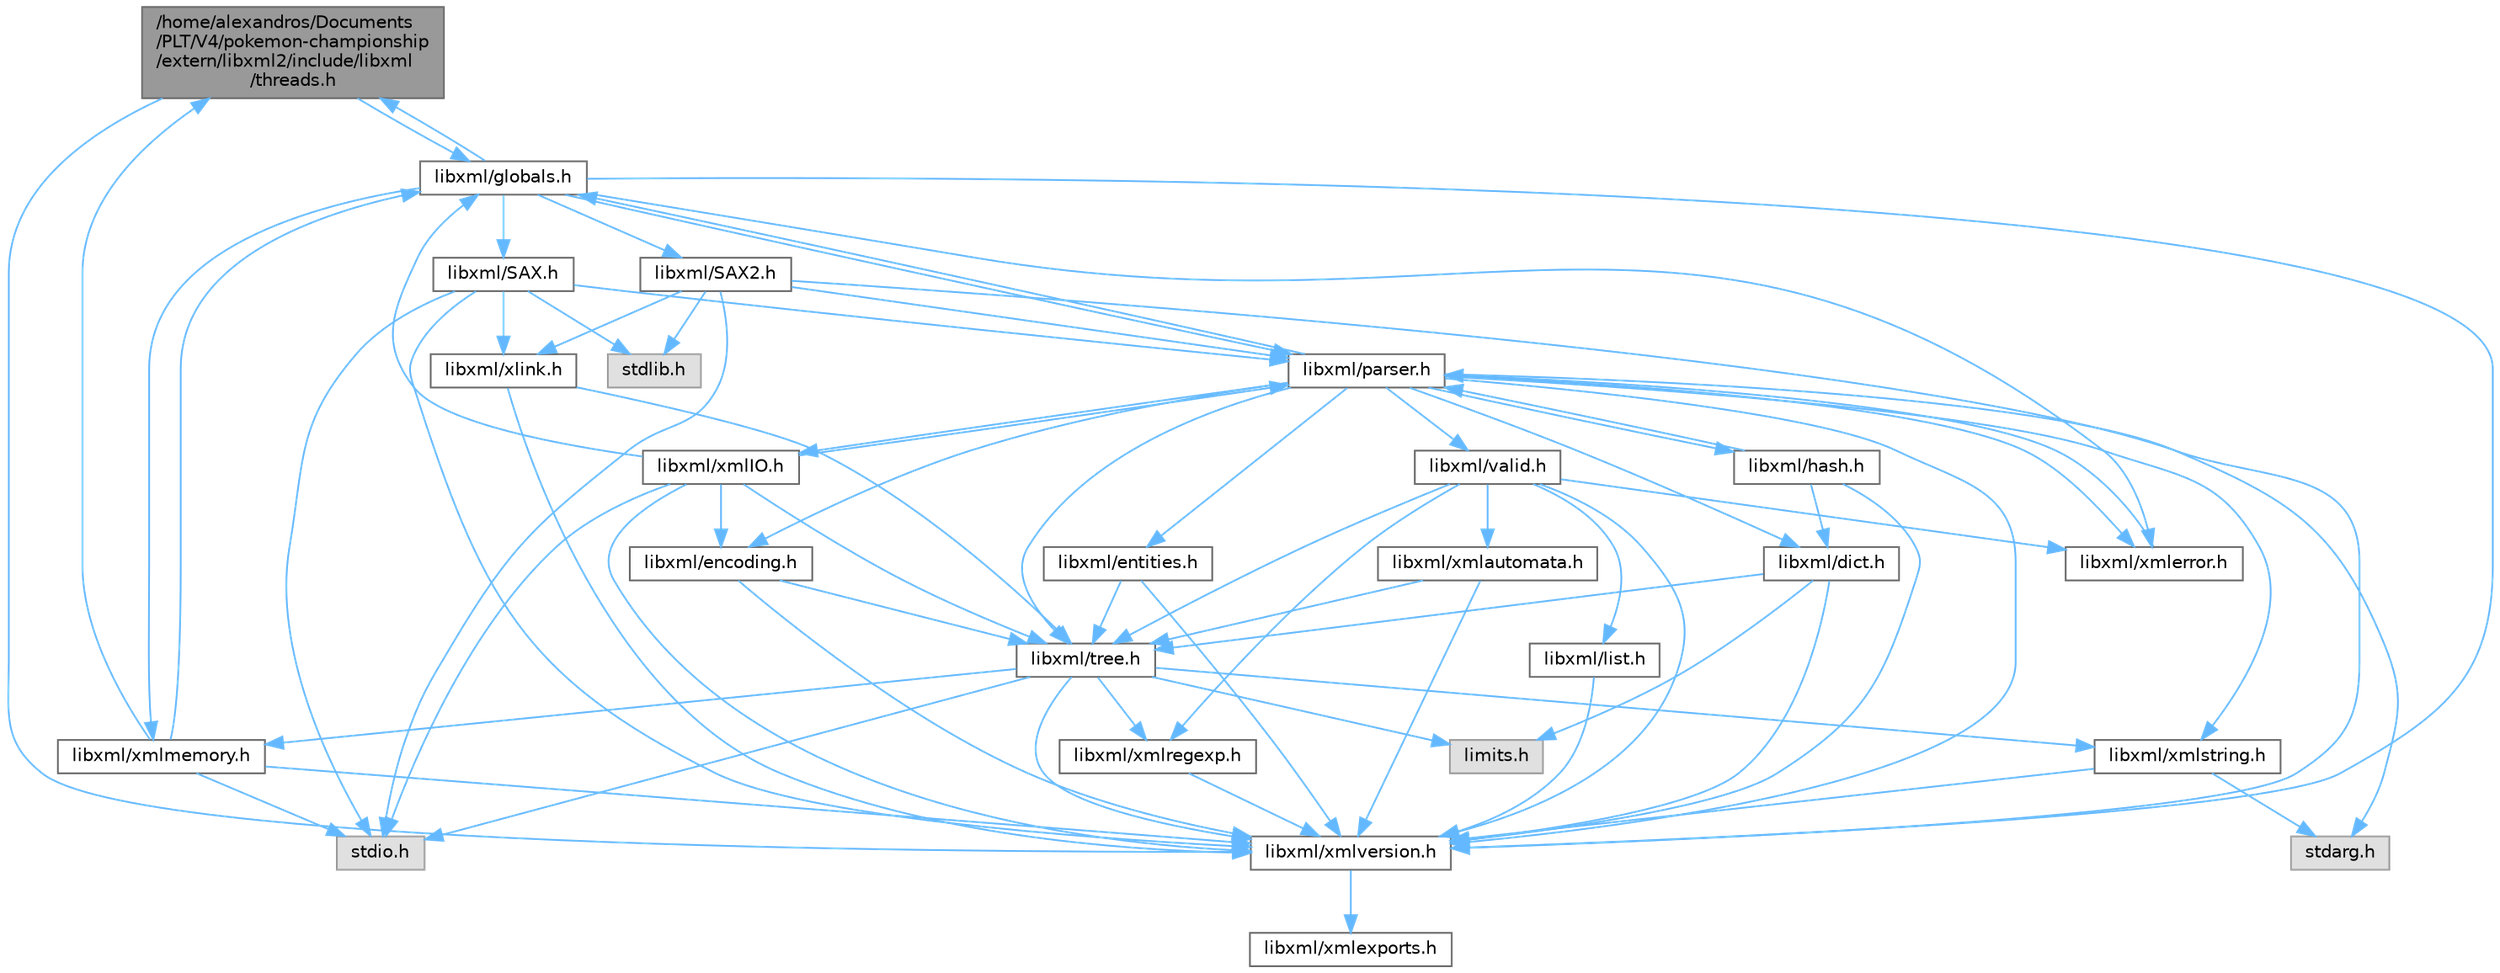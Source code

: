 digraph "/home/alexandros/Documents/PLT/V4/pokemon-championship/extern/libxml2/include/libxml/threads.h"
{
 // LATEX_PDF_SIZE
  bgcolor="transparent";
  edge [fontname=Helvetica,fontsize=10,labelfontname=Helvetica,labelfontsize=10];
  node [fontname=Helvetica,fontsize=10,shape=box,height=0.2,width=0.4];
  Node1 [label="/home/alexandros/Documents\l/PLT/V4/pokemon-championship\l/extern/libxml2/include/libxml\l/threads.h",height=0.2,width=0.4,color="gray40", fillcolor="grey60", style="filled", fontcolor="black",tooltip=" "];
  Node1 -> Node2 [color="steelblue1",style="solid"];
  Node2 [label="libxml/xmlversion.h",height=0.2,width=0.4,color="grey40", fillcolor="white", style="filled",URL="$xmlversion_8h.html",tooltip=" "];
  Node2 -> Node3 [color="steelblue1",style="solid"];
  Node3 [label="libxml/xmlexports.h",height=0.2,width=0.4,color="grey40", fillcolor="white", style="filled",URL="$xmlexports_8h.html",tooltip=" "];
  Node1 -> Node4 [color="steelblue1",style="solid"];
  Node4 [label="libxml/globals.h",height=0.2,width=0.4,color="grey40", fillcolor="white", style="filled",URL="$globals_8h.html",tooltip=" "];
  Node4 -> Node2 [color="steelblue1",style="solid"];
  Node4 -> Node5 [color="steelblue1",style="solid"];
  Node5 [label="libxml/parser.h",height=0.2,width=0.4,color="grey40", fillcolor="white", style="filled",URL="$parser_8h.html",tooltip=" "];
  Node5 -> Node6 [color="steelblue1",style="solid"];
  Node6 [label="stdarg.h",height=0.2,width=0.4,color="grey60", fillcolor="#E0E0E0", style="filled",tooltip=" "];
  Node5 -> Node2 [color="steelblue1",style="solid"];
  Node5 -> Node7 [color="steelblue1",style="solid"];
  Node7 [label="libxml/tree.h",height=0.2,width=0.4,color="grey40", fillcolor="white", style="filled",URL="$tree_8h.html",tooltip=" "];
  Node7 -> Node8 [color="steelblue1",style="solid"];
  Node8 [label="stdio.h",height=0.2,width=0.4,color="grey60", fillcolor="#E0E0E0", style="filled",tooltip=" "];
  Node7 -> Node9 [color="steelblue1",style="solid"];
  Node9 [label="limits.h",height=0.2,width=0.4,color="grey60", fillcolor="#E0E0E0", style="filled",tooltip=" "];
  Node7 -> Node2 [color="steelblue1",style="solid"];
  Node7 -> Node10 [color="steelblue1",style="solid"];
  Node10 [label="libxml/xmlstring.h",height=0.2,width=0.4,color="grey40", fillcolor="white", style="filled",URL="$xmlstring_8h.html",tooltip=" "];
  Node10 -> Node6 [color="steelblue1",style="solid"];
  Node10 -> Node2 [color="steelblue1",style="solid"];
  Node7 -> Node11 [color="steelblue1",style="solid"];
  Node11 [label="libxml/xmlregexp.h",height=0.2,width=0.4,color="grey40", fillcolor="white", style="filled",URL="$xmlregexp_8h.html",tooltip=" "];
  Node11 -> Node2 [color="steelblue1",style="solid"];
  Node7 -> Node12 [color="steelblue1",style="solid"];
  Node12 [label="libxml/xmlmemory.h",height=0.2,width=0.4,color="grey40", fillcolor="white", style="filled",URL="$xmlmemory_8h.html",tooltip=" "];
  Node12 -> Node8 [color="steelblue1",style="solid"];
  Node12 -> Node2 [color="steelblue1",style="solid"];
  Node12 -> Node1 [color="steelblue1",style="solid"];
  Node12 -> Node4 [color="steelblue1",style="solid"];
  Node5 -> Node13 [color="steelblue1",style="solid"];
  Node13 [label="libxml/dict.h",height=0.2,width=0.4,color="grey40", fillcolor="white", style="filled",URL="$dict_8h.html",tooltip=" "];
  Node13 -> Node9 [color="steelblue1",style="solid"];
  Node13 -> Node2 [color="steelblue1",style="solid"];
  Node13 -> Node7 [color="steelblue1",style="solid"];
  Node5 -> Node14 [color="steelblue1",style="solid"];
  Node14 [label="libxml/hash.h",height=0.2,width=0.4,color="grey40", fillcolor="white", style="filled",URL="$hash_8h.html",tooltip=" "];
  Node14 -> Node2 [color="steelblue1",style="solid"];
  Node14 -> Node5 [color="steelblue1",style="solid"];
  Node14 -> Node13 [color="steelblue1",style="solid"];
  Node5 -> Node15 [color="steelblue1",style="solid"];
  Node15 [label="libxml/valid.h",height=0.2,width=0.4,color="grey40", fillcolor="white", style="filled",URL="$valid_8h.html",tooltip=" "];
  Node15 -> Node2 [color="steelblue1",style="solid"];
  Node15 -> Node16 [color="steelblue1",style="solid"];
  Node16 [label="libxml/xmlerror.h",height=0.2,width=0.4,color="grey40", fillcolor="white", style="filled",URL="$xmlerror_8h.html",tooltip=" "];
  Node16 -> Node5 [color="steelblue1",style="solid"];
  Node15 -> Node7 [color="steelblue1",style="solid"];
  Node15 -> Node17 [color="steelblue1",style="solid"];
  Node17 [label="libxml/list.h",height=0.2,width=0.4,color="grey40", fillcolor="white", style="filled",URL="$list_8h.html",tooltip=" "];
  Node17 -> Node2 [color="steelblue1",style="solid"];
  Node15 -> Node18 [color="steelblue1",style="solid"];
  Node18 [label="libxml/xmlautomata.h",height=0.2,width=0.4,color="grey40", fillcolor="white", style="filled",URL="$xmlautomata_8h.html",tooltip=" "];
  Node18 -> Node2 [color="steelblue1",style="solid"];
  Node18 -> Node7 [color="steelblue1",style="solid"];
  Node15 -> Node11 [color="steelblue1",style="solid"];
  Node5 -> Node19 [color="steelblue1",style="solid"];
  Node19 [label="libxml/entities.h",height=0.2,width=0.4,color="grey40", fillcolor="white", style="filled",URL="$entities_8h.html",tooltip=" "];
  Node19 -> Node2 [color="steelblue1",style="solid"];
  Node19 -> Node7 [color="steelblue1",style="solid"];
  Node5 -> Node16 [color="steelblue1",style="solid"];
  Node5 -> Node10 [color="steelblue1",style="solid"];
  Node5 -> Node20 [color="steelblue1",style="solid"];
  Node20 [label="libxml/encoding.h",height=0.2,width=0.4,color="grey40", fillcolor="white", style="filled",URL="$encoding_8h.html",tooltip=" "];
  Node20 -> Node2 [color="steelblue1",style="solid"];
  Node20 -> Node7 [color="steelblue1",style="solid"];
  Node5 -> Node21 [color="steelblue1",style="solid"];
  Node21 [label="libxml/xmlIO.h",height=0.2,width=0.4,color="grey40", fillcolor="white", style="filled",URL="$xml_i_o_8h.html",tooltip=" "];
  Node21 -> Node8 [color="steelblue1",style="solid"];
  Node21 -> Node2 [color="steelblue1",style="solid"];
  Node21 -> Node4 [color="steelblue1",style="solid"];
  Node21 -> Node7 [color="steelblue1",style="solid"];
  Node21 -> Node5 [color="steelblue1",style="solid"];
  Node21 -> Node20 [color="steelblue1",style="solid"];
  Node5 -> Node4 [color="steelblue1",style="solid"];
  Node4 -> Node16 [color="steelblue1",style="solid"];
  Node4 -> Node22 [color="steelblue1",style="solid"];
  Node22 [label="libxml/SAX.h",height=0.2,width=0.4,color="grey40", fillcolor="white", style="filled",URL="$_s_a_x_8h.html",tooltip=" "];
  Node22 -> Node8 [color="steelblue1",style="solid"];
  Node22 -> Node23 [color="steelblue1",style="solid"];
  Node23 [label="stdlib.h",height=0.2,width=0.4,color="grey60", fillcolor="#E0E0E0", style="filled",tooltip=" "];
  Node22 -> Node2 [color="steelblue1",style="solid"];
  Node22 -> Node5 [color="steelblue1",style="solid"];
  Node22 -> Node24 [color="steelblue1",style="solid"];
  Node24 [label="libxml/xlink.h",height=0.2,width=0.4,color="grey40", fillcolor="white", style="filled",URL="$xlink_8h.html",tooltip=" "];
  Node24 -> Node2 [color="steelblue1",style="solid"];
  Node24 -> Node7 [color="steelblue1",style="solid"];
  Node4 -> Node25 [color="steelblue1",style="solid"];
  Node25 [label="libxml/SAX2.h",height=0.2,width=0.4,color="grey40", fillcolor="white", style="filled",URL="$_s_a_x2_8h.html",tooltip=" "];
  Node25 -> Node8 [color="steelblue1",style="solid"];
  Node25 -> Node23 [color="steelblue1",style="solid"];
  Node25 -> Node2 [color="steelblue1",style="solid"];
  Node25 -> Node5 [color="steelblue1",style="solid"];
  Node25 -> Node24 [color="steelblue1",style="solid"];
  Node4 -> Node12 [color="steelblue1",style="solid"];
  Node4 -> Node1 [color="steelblue1",style="solid"];
}
